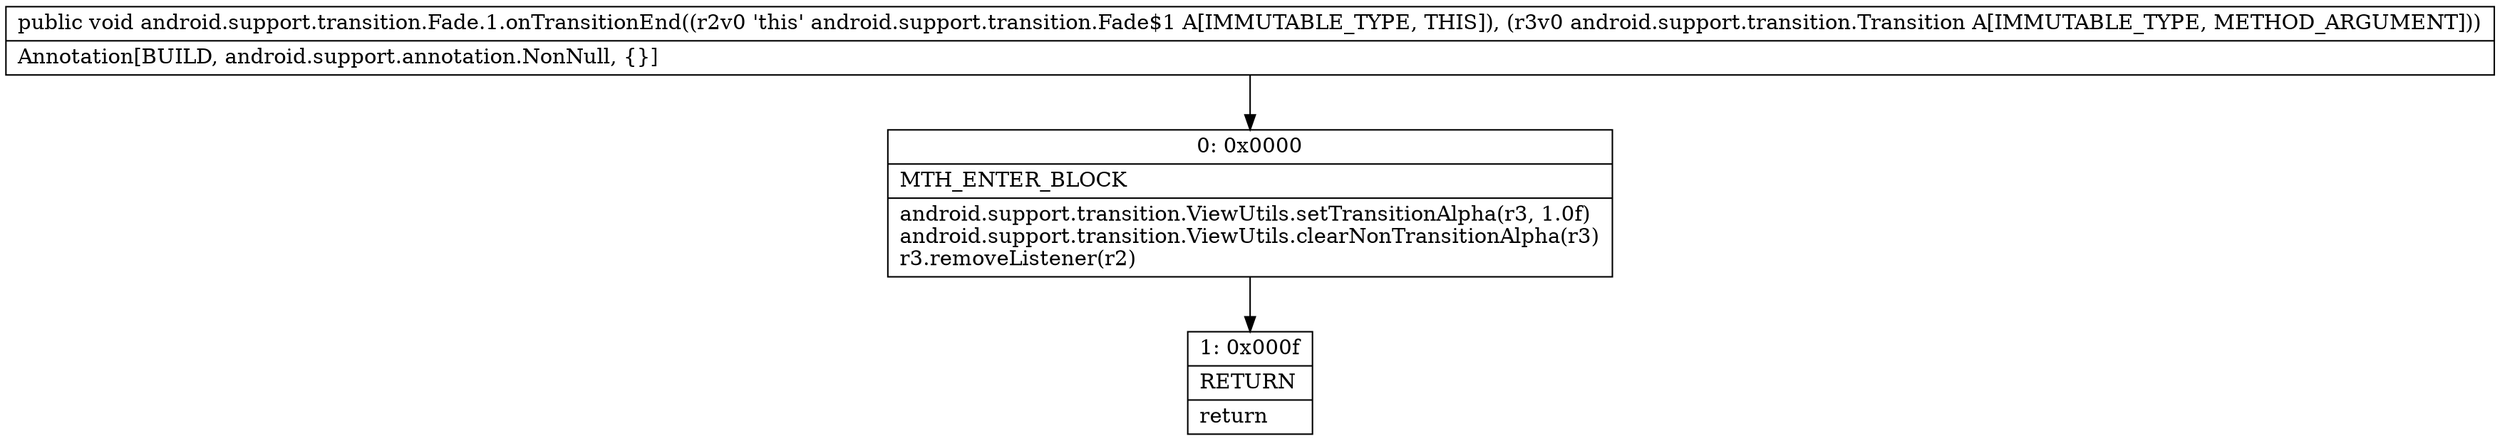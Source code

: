 digraph "CFG forandroid.support.transition.Fade.1.onTransitionEnd(Landroid\/support\/transition\/Transition;)V" {
Node_0 [shape=record,label="{0\:\ 0x0000|MTH_ENTER_BLOCK\l|android.support.transition.ViewUtils.setTransitionAlpha(r3, 1.0f)\landroid.support.transition.ViewUtils.clearNonTransitionAlpha(r3)\lr3.removeListener(r2)\l}"];
Node_1 [shape=record,label="{1\:\ 0x000f|RETURN\l|return\l}"];
MethodNode[shape=record,label="{public void android.support.transition.Fade.1.onTransitionEnd((r2v0 'this' android.support.transition.Fade$1 A[IMMUTABLE_TYPE, THIS]), (r3v0 android.support.transition.Transition A[IMMUTABLE_TYPE, METHOD_ARGUMENT]))  | Annotation[BUILD, android.support.annotation.NonNull, \{\}]\l}"];
MethodNode -> Node_0;
Node_0 -> Node_1;
}

